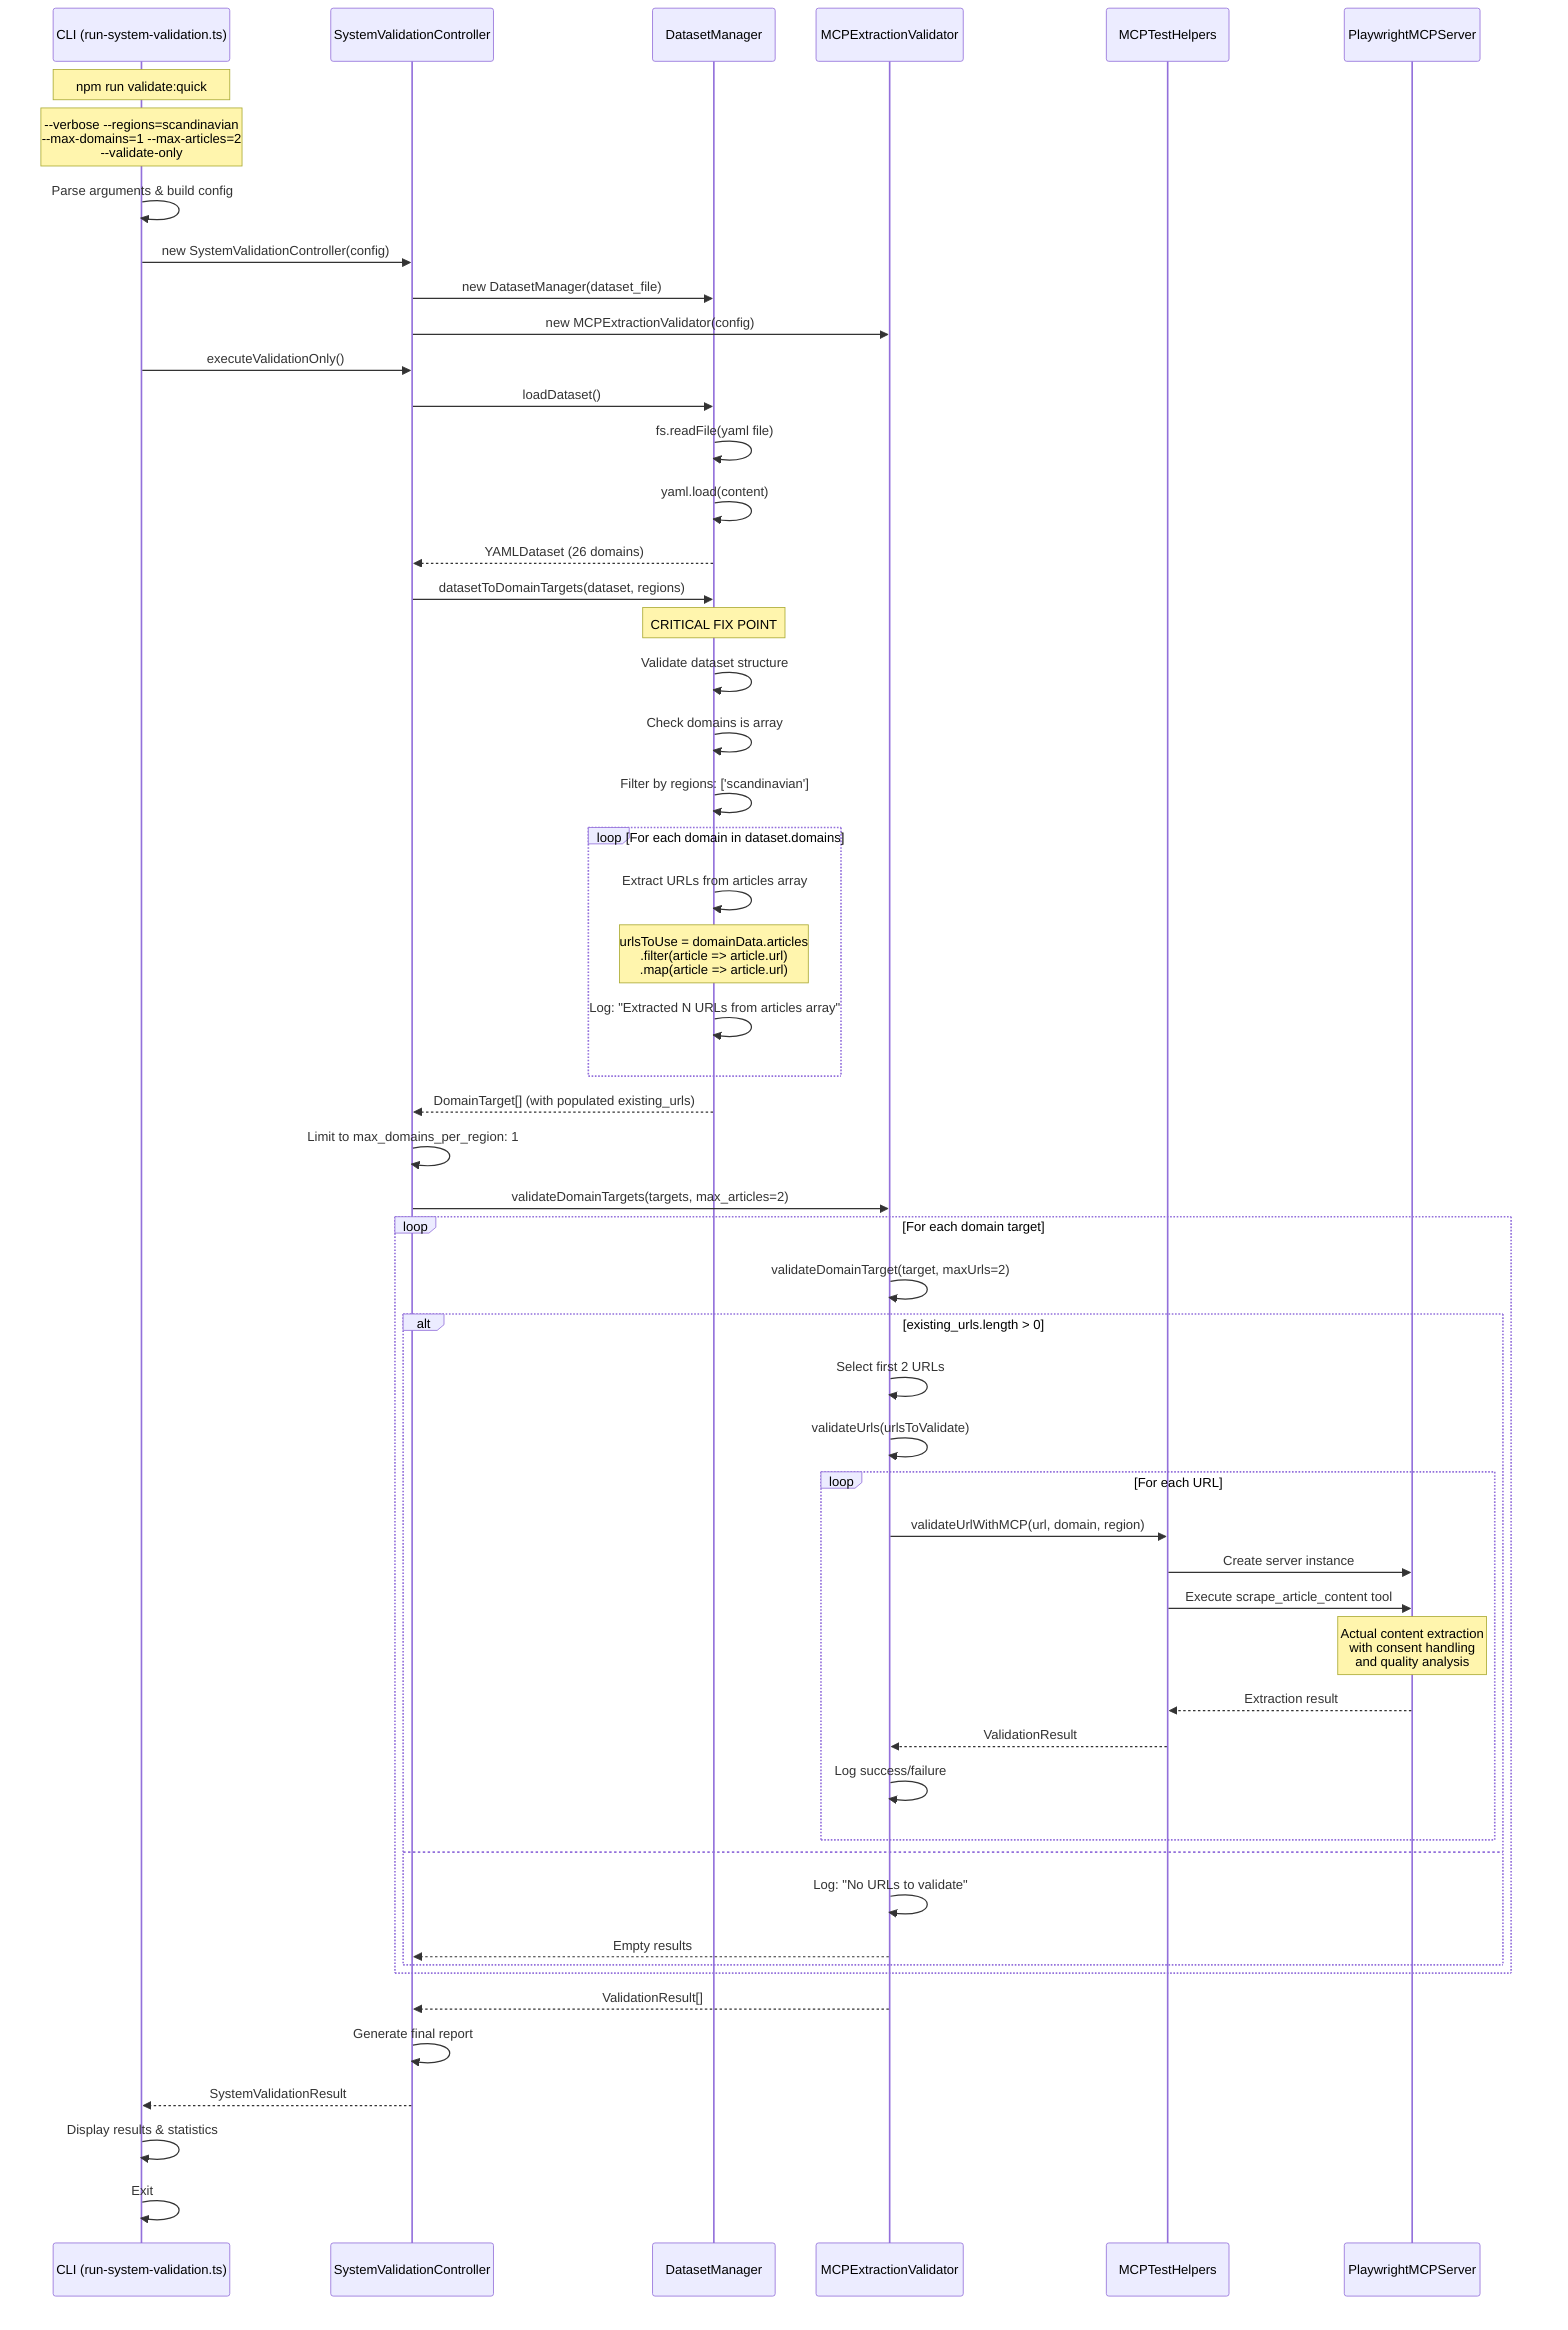 sequenceDiagram
    participant CLI as CLI (run-system-validation.ts)
    participant Controller as SystemValidationController
    participant DatasetMgr as DatasetManager
    participant ExtValidator as MCPExtractionValidator
    participant MCPHelpers as MCPTestHelpers
    participant MCPServer as PlaywrightMCPServer
    Note over CLI: npm run validate:quick
    Note over CLI: --verbose --regions=scandinavian<br/>--max-domains=1 --max-articles=2<br/>--validate-only
    CLI ->> CLI: Parse arguments & build config
    CLI ->> Controller: new SystemValidationController(config)
    Controller ->> DatasetMgr: new DatasetManager(dataset_file)
    Controller ->> ExtValidator: new MCPExtractionValidator(config)
    CLI ->> Controller: executeValidationOnly()
    Controller ->> DatasetMgr: loadDataset()
    DatasetMgr ->> DatasetMgr: fs.readFile(yaml file)
    DatasetMgr ->> DatasetMgr: yaml.load(content)
    DatasetMgr -->> Controller: YAMLDataset (26 domains)
    Controller ->> DatasetMgr: datasetToDomainTargets(dataset, regions)
    Note over DatasetMgr: CRITICAL FIX POINT
    DatasetMgr ->> DatasetMgr: Validate dataset structure
    DatasetMgr ->> DatasetMgr: Check domains is array
    DatasetMgr ->> DatasetMgr: Filter by regions: ['scandinavian']

    loop For each domain in dataset.domains
        DatasetMgr ->> DatasetMgr: Extract URLs from articles array
        Note over DatasetMgr: urlsToUse = domainData.articles<br/>.filter(article => article.url)<br/>.map(article => article.url)
        DatasetMgr ->> DatasetMgr: Log: "Extracted N URLs from articles array"
    end

    DatasetMgr -->> Controller: DomainTarget[] (with populated existing_urls)
    Controller ->> Controller: Limit to max_domains_per_region: 1
    Controller ->> ExtValidator: validateDomainTargets(targets, max_articles=2)

    loop For each domain target
        ExtValidator ->> ExtValidator: validateDomainTarget(target, maxUrls=2)

        alt existing_urls.length > 0
            ExtValidator ->> ExtValidator: Select first 2 URLs
            ExtValidator ->> ExtValidator: validateUrls(urlsToValidate)

            loop For each URL
                ExtValidator ->> MCPHelpers: validateUrlWithMCP(url, domain, region)
                MCPHelpers ->> MCPServer: Create server instance
                MCPHelpers ->> MCPServer: Execute scrape_article_content tool
                Note over MCPServer: Actual content extraction<br/>with consent handling<br/>and quality analysis
                MCPServer -->> MCPHelpers: Extraction result
                MCPHelpers -->> ExtValidator: ValidationResult
                ExtValidator ->> ExtValidator: Log success/failure
            end
        else
            ExtValidator ->> ExtValidator: Log: "No URLs to validate"
            ExtValidator -->> Controller: Empty results
        end
    end

    ExtValidator -->> Controller: ValidationResult[]
    Controller ->> Controller: Generate final report
    Controller -->> CLI: SystemValidationResult
    CLI ->> CLI: Display results & statistics
    CLI ->> CLI: Exit